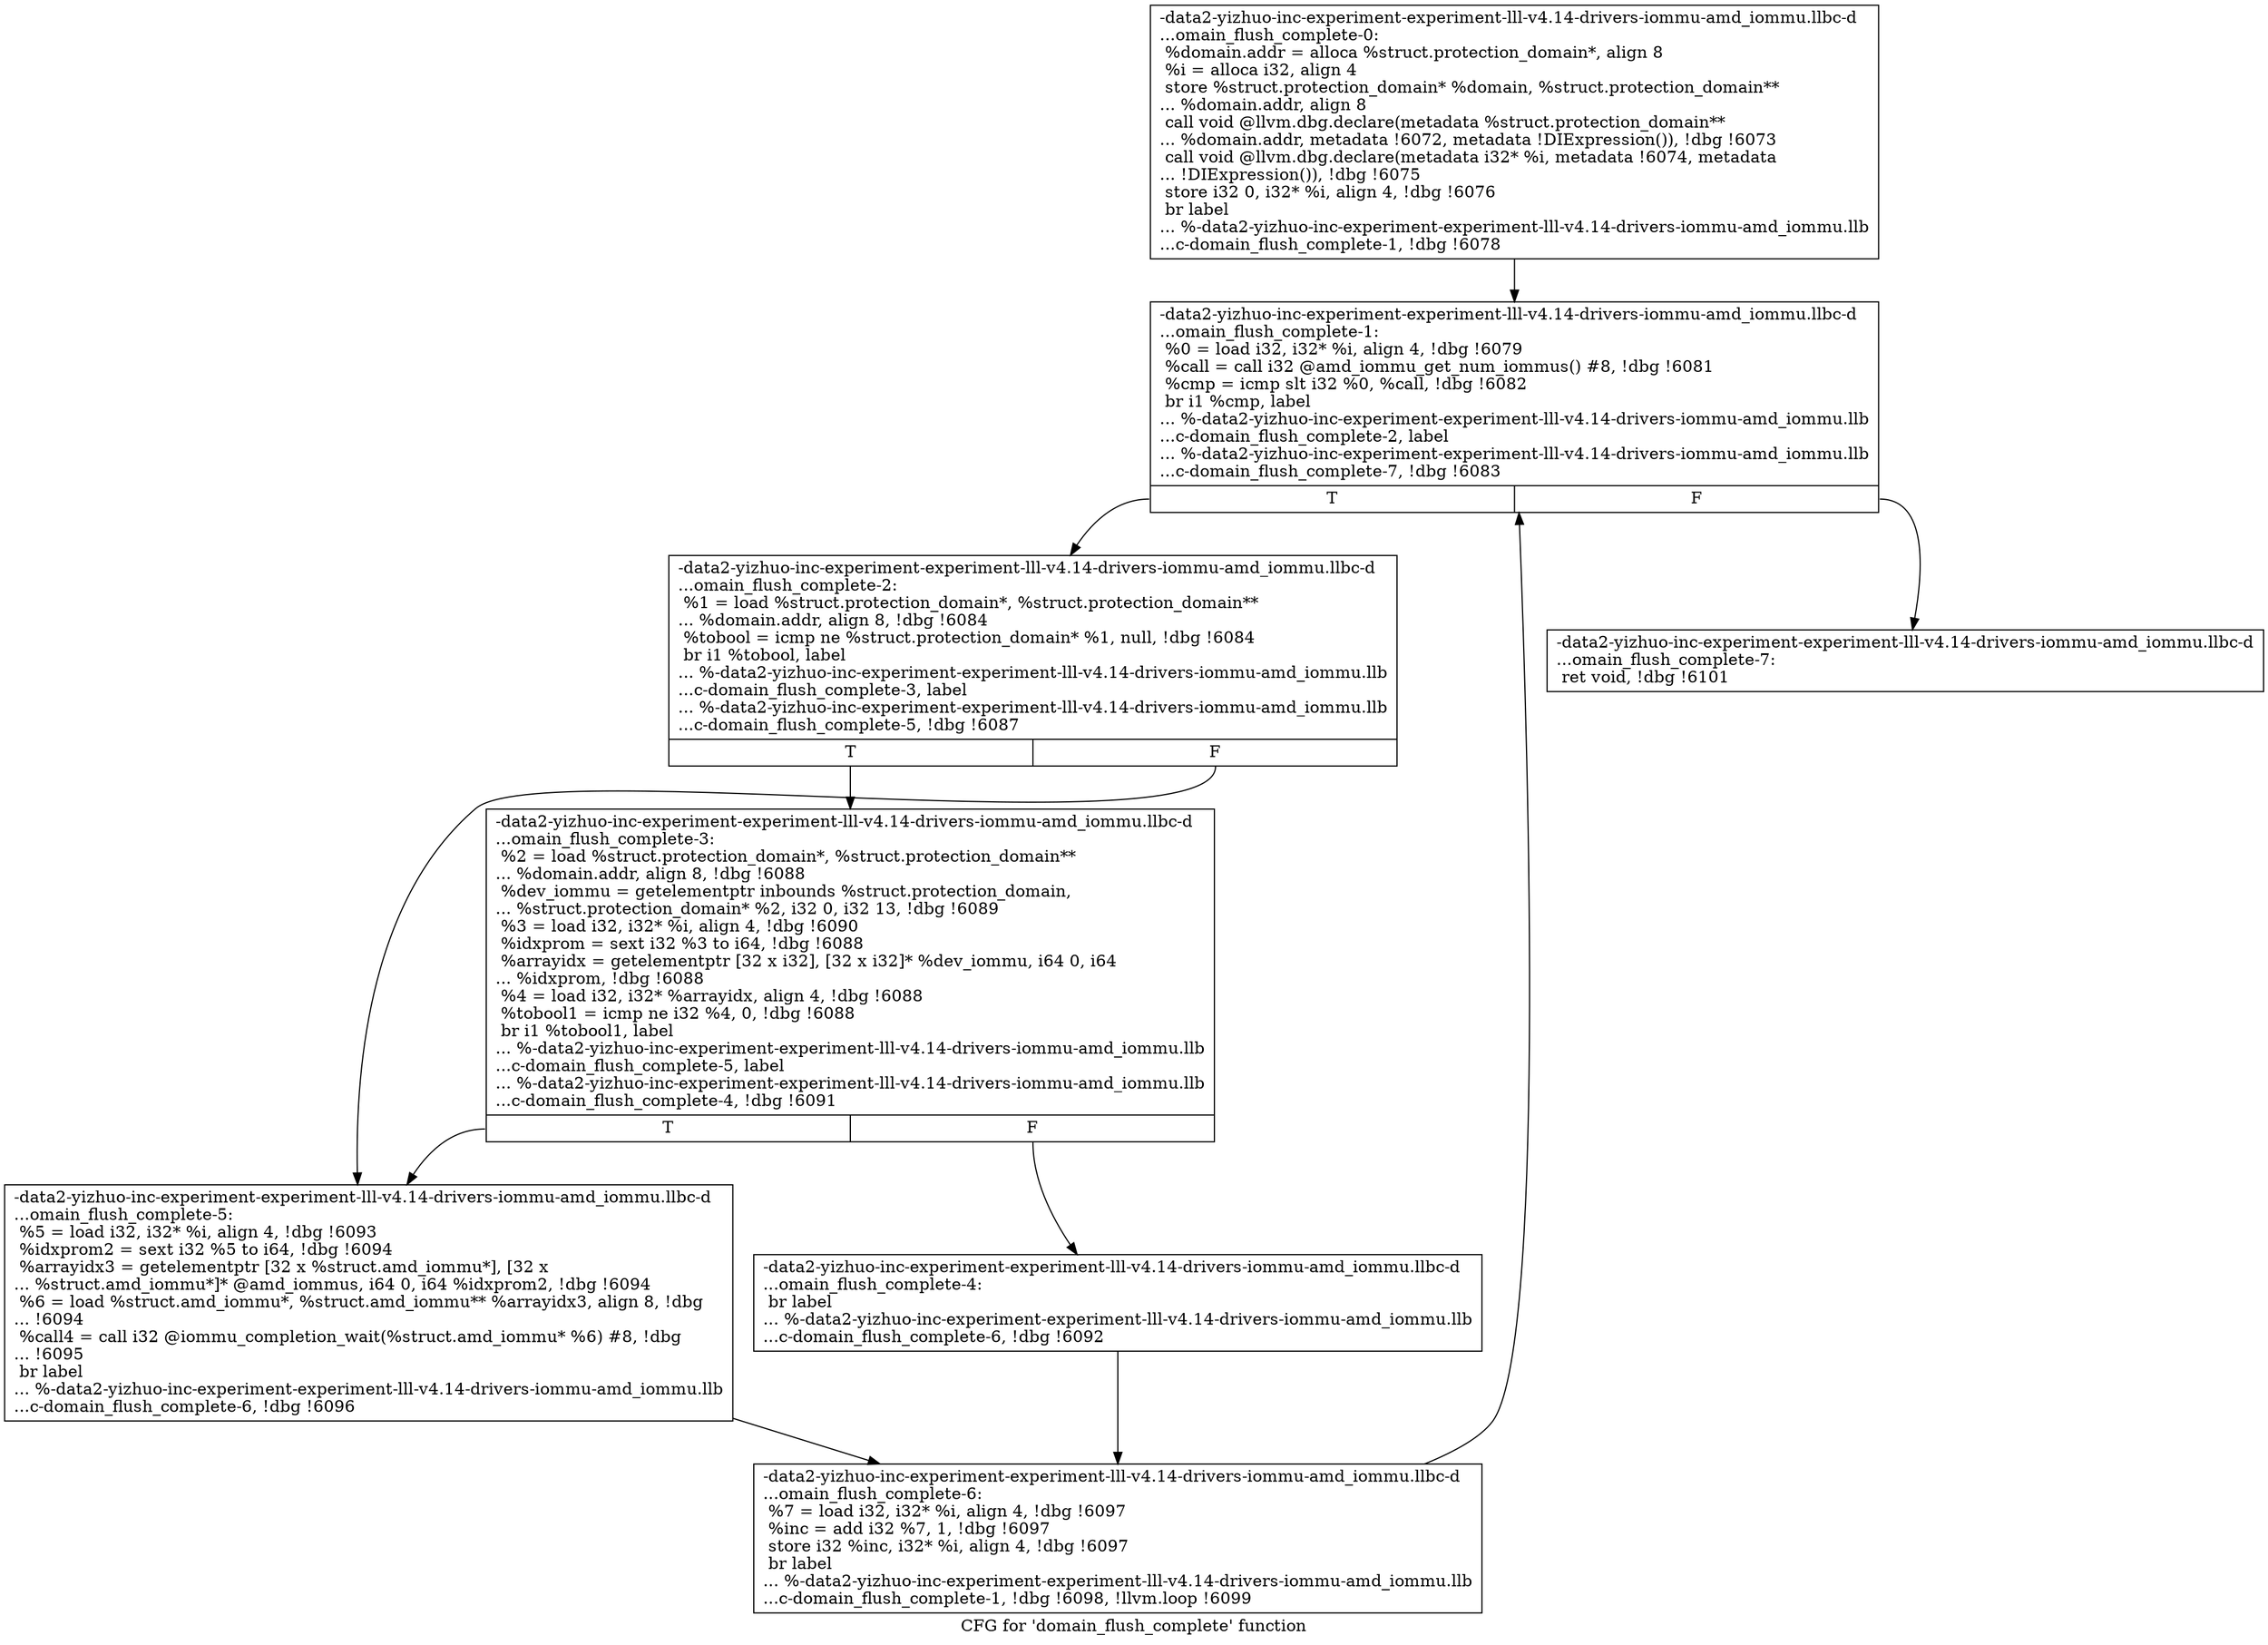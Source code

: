 digraph "CFG for 'domain_flush_complete' function" {
	label="CFG for 'domain_flush_complete' function";

	Node0x561b946cd950 [shape=record,label="{-data2-yizhuo-inc-experiment-experiment-lll-v4.14-drivers-iommu-amd_iommu.llbc-d\l...omain_flush_complete-0:\l  %domain.addr = alloca %struct.protection_domain*, align 8\l  %i = alloca i32, align 4\l  store %struct.protection_domain* %domain, %struct.protection_domain**\l... %domain.addr, align 8\l  call void @llvm.dbg.declare(metadata %struct.protection_domain**\l... %domain.addr, metadata !6072, metadata !DIExpression()), !dbg !6073\l  call void @llvm.dbg.declare(metadata i32* %i, metadata !6074, metadata\l... !DIExpression()), !dbg !6075\l  store i32 0, i32* %i, align 4, !dbg !6076\l  br label\l... %-data2-yizhuo-inc-experiment-experiment-lll-v4.14-drivers-iommu-amd_iommu.llb\l...c-domain_flush_complete-1, !dbg !6078\l}"];
	Node0x561b946cd950 -> Node0x561b946cd9a0;
	Node0x561b946cd9a0 [shape=record,label="{-data2-yizhuo-inc-experiment-experiment-lll-v4.14-drivers-iommu-amd_iommu.llbc-d\l...omain_flush_complete-1: \l  %0 = load i32, i32* %i, align 4, !dbg !6079\l  %call = call i32 @amd_iommu_get_num_iommus() #8, !dbg !6081\l  %cmp = icmp slt i32 %0, %call, !dbg !6082\l  br i1 %cmp, label\l... %-data2-yizhuo-inc-experiment-experiment-lll-v4.14-drivers-iommu-amd_iommu.llb\l...c-domain_flush_complete-2, label\l... %-data2-yizhuo-inc-experiment-experiment-lll-v4.14-drivers-iommu-amd_iommu.llb\l...c-domain_flush_complete-7, !dbg !6083\l|{<s0>T|<s1>F}}"];
	Node0x561b946cd9a0:s0 -> Node0x561b946cd9f0;
	Node0x561b946cd9a0:s1 -> Node0x561b946cdb80;
	Node0x561b946cd9f0 [shape=record,label="{-data2-yizhuo-inc-experiment-experiment-lll-v4.14-drivers-iommu-amd_iommu.llbc-d\l...omain_flush_complete-2: \l  %1 = load %struct.protection_domain*, %struct.protection_domain**\l... %domain.addr, align 8, !dbg !6084\l  %tobool = icmp ne %struct.protection_domain* %1, null, !dbg !6084\l  br i1 %tobool, label\l... %-data2-yizhuo-inc-experiment-experiment-lll-v4.14-drivers-iommu-amd_iommu.llb\l...c-domain_flush_complete-3, label\l... %-data2-yizhuo-inc-experiment-experiment-lll-v4.14-drivers-iommu-amd_iommu.llb\l...c-domain_flush_complete-5, !dbg !6087\l|{<s0>T|<s1>F}}"];
	Node0x561b946cd9f0:s0 -> Node0x561b946cda40;
	Node0x561b946cd9f0:s1 -> Node0x561b946cdae0;
	Node0x561b946cda40 [shape=record,label="{-data2-yizhuo-inc-experiment-experiment-lll-v4.14-drivers-iommu-amd_iommu.llbc-d\l...omain_flush_complete-3: \l  %2 = load %struct.protection_domain*, %struct.protection_domain**\l... %domain.addr, align 8, !dbg !6088\l  %dev_iommu = getelementptr inbounds %struct.protection_domain,\l... %struct.protection_domain* %2, i32 0, i32 13, !dbg !6089\l  %3 = load i32, i32* %i, align 4, !dbg !6090\l  %idxprom = sext i32 %3 to i64, !dbg !6088\l  %arrayidx = getelementptr [32 x i32], [32 x i32]* %dev_iommu, i64 0, i64\l... %idxprom, !dbg !6088\l  %4 = load i32, i32* %arrayidx, align 4, !dbg !6088\l  %tobool1 = icmp ne i32 %4, 0, !dbg !6088\l  br i1 %tobool1, label\l... %-data2-yizhuo-inc-experiment-experiment-lll-v4.14-drivers-iommu-amd_iommu.llb\l...c-domain_flush_complete-5, label\l... %-data2-yizhuo-inc-experiment-experiment-lll-v4.14-drivers-iommu-amd_iommu.llb\l...c-domain_flush_complete-4, !dbg !6091\l|{<s0>T|<s1>F}}"];
	Node0x561b946cda40:s0 -> Node0x561b946cdae0;
	Node0x561b946cda40:s1 -> Node0x561b946cda90;
	Node0x561b946cda90 [shape=record,label="{-data2-yizhuo-inc-experiment-experiment-lll-v4.14-drivers-iommu-amd_iommu.llbc-d\l...omain_flush_complete-4: \l  br label\l... %-data2-yizhuo-inc-experiment-experiment-lll-v4.14-drivers-iommu-amd_iommu.llb\l...c-domain_flush_complete-6, !dbg !6092\l}"];
	Node0x561b946cda90 -> Node0x561b946cdb30;
	Node0x561b946cdae0 [shape=record,label="{-data2-yizhuo-inc-experiment-experiment-lll-v4.14-drivers-iommu-amd_iommu.llbc-d\l...omain_flush_complete-5: \l  %5 = load i32, i32* %i, align 4, !dbg !6093\l  %idxprom2 = sext i32 %5 to i64, !dbg !6094\l  %arrayidx3 = getelementptr [32 x %struct.amd_iommu*], [32 x\l... %struct.amd_iommu*]* @amd_iommus, i64 0, i64 %idxprom2, !dbg !6094\l  %6 = load %struct.amd_iommu*, %struct.amd_iommu** %arrayidx3, align 8, !dbg\l... !6094\l  %call4 = call i32 @iommu_completion_wait(%struct.amd_iommu* %6) #8, !dbg\l... !6095\l  br label\l... %-data2-yizhuo-inc-experiment-experiment-lll-v4.14-drivers-iommu-amd_iommu.llb\l...c-domain_flush_complete-6, !dbg !6096\l}"];
	Node0x561b946cdae0 -> Node0x561b946cdb30;
	Node0x561b946cdb30 [shape=record,label="{-data2-yizhuo-inc-experiment-experiment-lll-v4.14-drivers-iommu-amd_iommu.llbc-d\l...omain_flush_complete-6: \l  %7 = load i32, i32* %i, align 4, !dbg !6097\l  %inc = add i32 %7, 1, !dbg !6097\l  store i32 %inc, i32* %i, align 4, !dbg !6097\l  br label\l... %-data2-yizhuo-inc-experiment-experiment-lll-v4.14-drivers-iommu-amd_iommu.llb\l...c-domain_flush_complete-1, !dbg !6098, !llvm.loop !6099\l}"];
	Node0x561b946cdb30 -> Node0x561b946cd9a0;
	Node0x561b946cdb80 [shape=record,label="{-data2-yizhuo-inc-experiment-experiment-lll-v4.14-drivers-iommu-amd_iommu.llbc-d\l...omain_flush_complete-7: \l  ret void, !dbg !6101\l}"];
}
